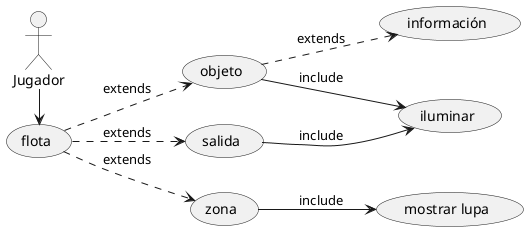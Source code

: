 @startuml
left to right direction
Jugador -r-> (flota)
(flota) ..> (objeto) : extends
(flota) ..> (salida) : extends
(flota) ..> (zona) : extends
(salida) --> (iluminar) : include
(objeto) --> (iluminar) : include
(objeto) ..> (información) : extends
(zona) --> (mostrar lupa) : include
@enduml